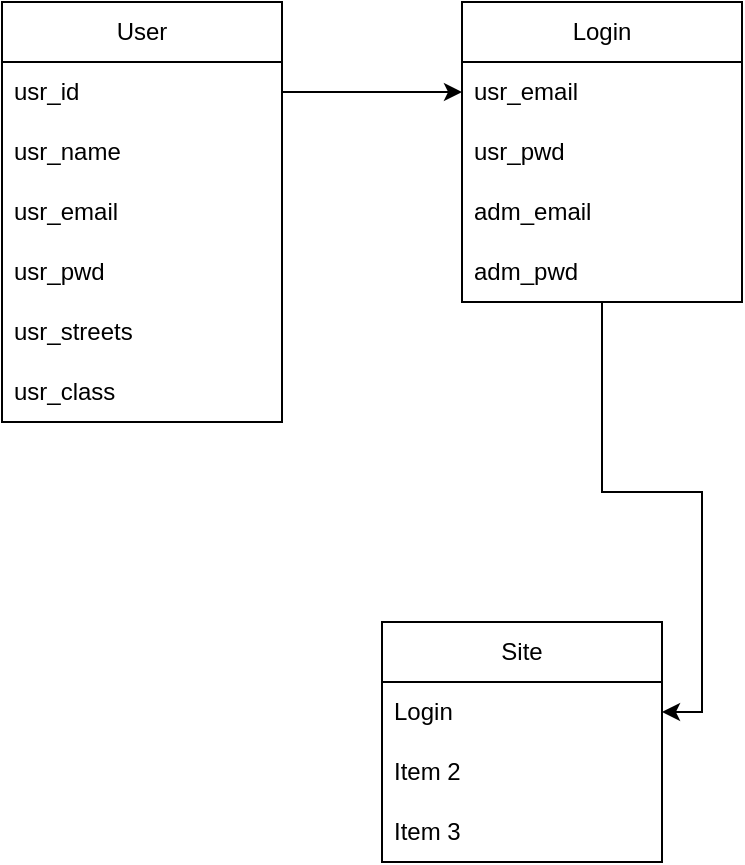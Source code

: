 <mxfile version="21.6.9" type="github">
  <diagram id="C5RBs43oDa-KdzZeNtuy" name="Page-1">
    <mxGraphModel dx="1393" dy="766" grid="1" gridSize="10" guides="1" tooltips="1" connect="1" arrows="1" fold="1" page="1" pageScale="1" pageWidth="827" pageHeight="1169" math="0" shadow="0">
      <root>
        <mxCell id="WIyWlLk6GJQsqaUBKTNV-0" />
        <mxCell id="WIyWlLk6GJQsqaUBKTNV-1" parent="WIyWlLk6GJQsqaUBKTNV-0" />
        <mxCell id="9utrqnura1f7ABesC-N5-0" value="User" style="swimlane;fontStyle=0;childLayout=stackLayout;horizontal=1;startSize=30;horizontalStack=0;resizeParent=1;resizeParentMax=0;resizeLast=0;collapsible=1;marginBottom=0;whiteSpace=wrap;html=1;" vertex="1" parent="WIyWlLk6GJQsqaUBKTNV-1">
          <mxGeometry x="120" y="80" width="140" height="210" as="geometry" />
        </mxCell>
        <mxCell id="9utrqnura1f7ABesC-N5-1" value="usr_id" style="text;strokeColor=none;fillColor=none;align=left;verticalAlign=middle;spacingLeft=4;spacingRight=4;overflow=hidden;points=[[0,0.5],[1,0.5]];portConstraint=eastwest;rotatable=0;whiteSpace=wrap;html=1;" vertex="1" parent="9utrqnura1f7ABesC-N5-0">
          <mxGeometry y="30" width="140" height="30" as="geometry" />
        </mxCell>
        <mxCell id="9utrqnura1f7ABesC-N5-2" value="usr_name" style="text;strokeColor=none;fillColor=none;align=left;verticalAlign=middle;spacingLeft=4;spacingRight=4;overflow=hidden;points=[[0,0.5],[1,0.5]];portConstraint=eastwest;rotatable=0;whiteSpace=wrap;html=1;" vertex="1" parent="9utrqnura1f7ABesC-N5-0">
          <mxGeometry y="60" width="140" height="30" as="geometry" />
        </mxCell>
        <mxCell id="9utrqnura1f7ABesC-N5-3" value="usr_email" style="text;strokeColor=none;fillColor=none;align=left;verticalAlign=middle;spacingLeft=4;spacingRight=4;overflow=hidden;points=[[0,0.5],[1,0.5]];portConstraint=eastwest;rotatable=0;whiteSpace=wrap;html=1;" vertex="1" parent="9utrqnura1f7ABesC-N5-0">
          <mxGeometry y="90" width="140" height="30" as="geometry" />
        </mxCell>
        <mxCell id="9utrqnura1f7ABesC-N5-17" value="usr_pwd" style="text;strokeColor=none;fillColor=none;align=left;verticalAlign=middle;spacingLeft=4;spacingRight=4;overflow=hidden;points=[[0,0.5],[1,0.5]];portConstraint=eastwest;rotatable=0;whiteSpace=wrap;html=1;" vertex="1" parent="9utrqnura1f7ABesC-N5-0">
          <mxGeometry y="120" width="140" height="30" as="geometry" />
        </mxCell>
        <mxCell id="9utrqnura1f7ABesC-N5-18" value="usr_streets" style="text;strokeColor=none;fillColor=none;align=left;verticalAlign=middle;spacingLeft=4;spacingRight=4;overflow=hidden;points=[[0,0.5],[1,0.5]];portConstraint=eastwest;rotatable=0;whiteSpace=wrap;html=1;" vertex="1" parent="9utrqnura1f7ABesC-N5-0">
          <mxGeometry y="150" width="140" height="30" as="geometry" />
        </mxCell>
        <mxCell id="9utrqnura1f7ABesC-N5-19" value="usr_class" style="text;strokeColor=none;fillColor=none;align=left;verticalAlign=middle;spacingLeft=4;spacingRight=4;overflow=hidden;points=[[0,0.5],[1,0.5]];portConstraint=eastwest;rotatable=0;whiteSpace=wrap;html=1;" vertex="1" parent="9utrqnura1f7ABesC-N5-0">
          <mxGeometry y="180" width="140" height="30" as="geometry" />
        </mxCell>
        <mxCell id="9utrqnura1f7ABesC-N5-31" style="edgeStyle=orthogonalEdgeStyle;rounded=0;orthogonalLoop=1;jettySize=auto;html=1;" edge="1" parent="WIyWlLk6GJQsqaUBKTNV-1" source="9utrqnura1f7ABesC-N5-5" target="9utrqnura1f7ABesC-N5-28">
          <mxGeometry relative="1" as="geometry" />
        </mxCell>
        <mxCell id="9utrqnura1f7ABesC-N5-5" value="Login" style="swimlane;fontStyle=0;childLayout=stackLayout;horizontal=1;startSize=30;horizontalStack=0;resizeParent=1;resizeParentMax=0;resizeLast=0;collapsible=1;marginBottom=0;whiteSpace=wrap;html=1;" vertex="1" parent="WIyWlLk6GJQsqaUBKTNV-1">
          <mxGeometry x="350" y="80" width="140" height="150" as="geometry" />
        </mxCell>
        <mxCell id="9utrqnura1f7ABesC-N5-6" value="usr_email" style="text;strokeColor=none;fillColor=none;align=left;verticalAlign=middle;spacingLeft=4;spacingRight=4;overflow=hidden;points=[[0,0.5],[1,0.5]];portConstraint=eastwest;rotatable=0;whiteSpace=wrap;html=1;" vertex="1" parent="9utrqnura1f7ABesC-N5-5">
          <mxGeometry y="30" width="140" height="30" as="geometry" />
        </mxCell>
        <mxCell id="9utrqnura1f7ABesC-N5-7" value="usr_pwd" style="text;strokeColor=none;fillColor=none;align=left;verticalAlign=middle;spacingLeft=4;spacingRight=4;overflow=hidden;points=[[0,0.5],[1,0.5]];portConstraint=eastwest;rotatable=0;whiteSpace=wrap;html=1;" vertex="1" parent="9utrqnura1f7ABesC-N5-5">
          <mxGeometry y="60" width="140" height="30" as="geometry" />
        </mxCell>
        <mxCell id="9utrqnura1f7ABesC-N5-8" value="adm_email" style="text;strokeColor=none;fillColor=none;align=left;verticalAlign=middle;spacingLeft=4;spacingRight=4;overflow=hidden;points=[[0,0.5],[1,0.5]];portConstraint=eastwest;rotatable=0;whiteSpace=wrap;html=1;" vertex="1" parent="9utrqnura1f7ABesC-N5-5">
          <mxGeometry y="90" width="140" height="30" as="geometry" />
        </mxCell>
        <mxCell id="9utrqnura1f7ABesC-N5-20" value="adm_pwd" style="text;strokeColor=none;fillColor=none;align=left;verticalAlign=middle;spacingLeft=4;spacingRight=4;overflow=hidden;points=[[0,0.5],[1,0.5]];portConstraint=eastwest;rotatable=0;whiteSpace=wrap;html=1;" vertex="1" parent="9utrqnura1f7ABesC-N5-5">
          <mxGeometry y="120" width="140" height="30" as="geometry" />
        </mxCell>
        <mxCell id="9utrqnura1f7ABesC-N5-10" style="edgeStyle=orthogonalEdgeStyle;rounded=0;orthogonalLoop=1;jettySize=auto;html=1;entryX=0;entryY=0.5;entryDx=0;entryDy=0;" edge="1" parent="WIyWlLk6GJQsqaUBKTNV-1" source="9utrqnura1f7ABesC-N5-1" target="9utrqnura1f7ABesC-N5-6">
          <mxGeometry relative="1" as="geometry">
            <mxPoint x="330" y="60" as="targetPoint" />
          </mxGeometry>
        </mxCell>
        <mxCell id="9utrqnura1f7ABesC-N5-27" value="Site" style="swimlane;fontStyle=0;childLayout=stackLayout;horizontal=1;startSize=30;horizontalStack=0;resizeParent=1;resizeParentMax=0;resizeLast=0;collapsible=1;marginBottom=0;whiteSpace=wrap;html=1;" vertex="1" parent="WIyWlLk6GJQsqaUBKTNV-1">
          <mxGeometry x="310" y="390" width="140" height="120" as="geometry" />
        </mxCell>
        <mxCell id="9utrqnura1f7ABesC-N5-28" value="Login" style="text;strokeColor=none;fillColor=none;align=left;verticalAlign=middle;spacingLeft=4;spacingRight=4;overflow=hidden;points=[[0,0.5],[1,0.5]];portConstraint=eastwest;rotatable=0;whiteSpace=wrap;html=1;" vertex="1" parent="9utrqnura1f7ABesC-N5-27">
          <mxGeometry y="30" width="140" height="30" as="geometry" />
        </mxCell>
        <mxCell id="9utrqnura1f7ABesC-N5-29" value="Item 2" style="text;strokeColor=none;fillColor=none;align=left;verticalAlign=middle;spacingLeft=4;spacingRight=4;overflow=hidden;points=[[0,0.5],[1,0.5]];portConstraint=eastwest;rotatable=0;whiteSpace=wrap;html=1;" vertex="1" parent="9utrqnura1f7ABesC-N5-27">
          <mxGeometry y="60" width="140" height="30" as="geometry" />
        </mxCell>
        <mxCell id="9utrqnura1f7ABesC-N5-30" value="Item 3" style="text;strokeColor=none;fillColor=none;align=left;verticalAlign=middle;spacingLeft=4;spacingRight=4;overflow=hidden;points=[[0,0.5],[1,0.5]];portConstraint=eastwest;rotatable=0;whiteSpace=wrap;html=1;" vertex="1" parent="9utrqnura1f7ABesC-N5-27">
          <mxGeometry y="90" width="140" height="30" as="geometry" />
        </mxCell>
      </root>
    </mxGraphModel>
  </diagram>
</mxfile>
